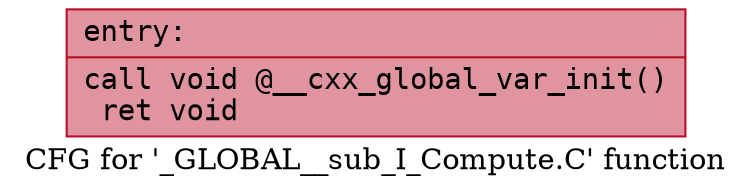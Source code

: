 digraph "CFG for '_GLOBAL__sub_I_Compute.C' function" {
	label="CFG for '_GLOBAL__sub_I_Compute.C' function";

	Node0x5621f774d3d0 [shape=record,color="#b70d28ff", style=filled, fillcolor="#b70d2870" fontname="Courier",label="{entry:\l|  call void @__cxx_global_var_init()\l  ret void\l}"];
}
